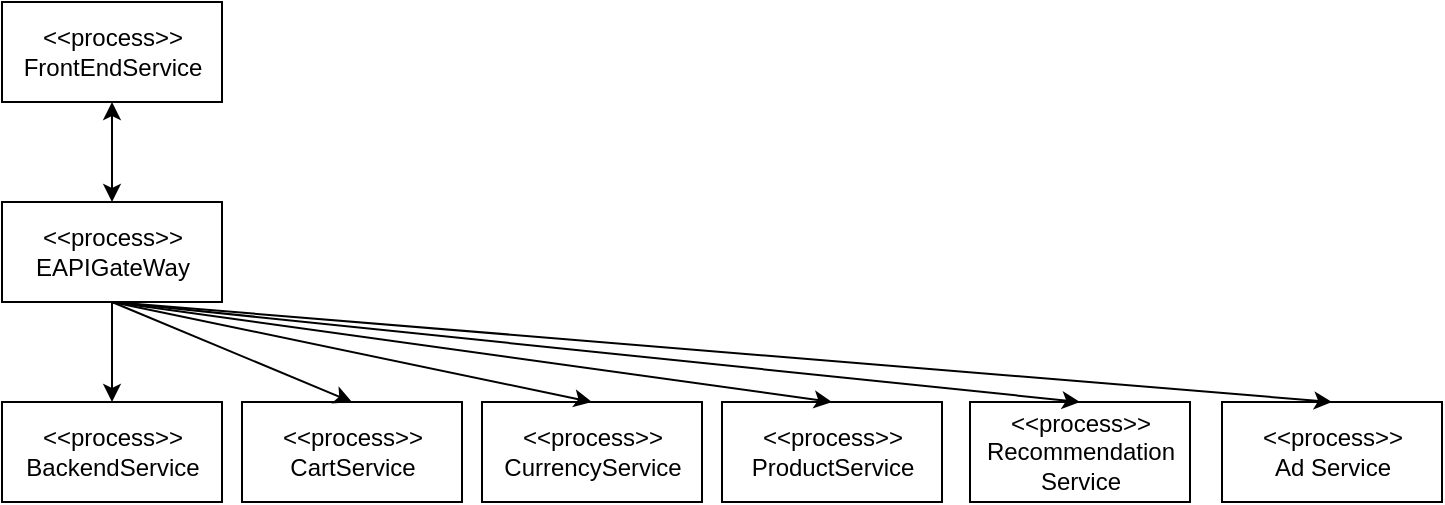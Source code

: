 <mxfile version="14.4.8" type="github" pages="3">
  <diagram id="VvSvAjnXlckOY-ctjWA4" name="실행뷰">
    <mxGraphModel dx="2075" dy="625" grid="1" gridSize="10" guides="1" tooltips="1" connect="1" arrows="1" fold="1" page="1" pageScale="1" pageWidth="827" pageHeight="1169" math="0" shadow="0">
      <root>
        <mxCell id="lPWSdjgSuwFjn5T95psJ-0" />
        <mxCell id="lPWSdjgSuwFjn5T95psJ-1" parent="lPWSdjgSuwFjn5T95psJ-0" />
        <mxCell id="GDbrLNOWGSUSitr2cRwF-12" value="&amp;lt;&amp;lt;process&amp;gt;&amp;gt;&lt;br&gt;EAPIGateWay" style="html=1;" parent="lPWSdjgSuwFjn5T95psJ-1" vertex="1">
          <mxGeometry x="-180" y="270" width="110" height="50" as="geometry" />
        </mxCell>
        <mxCell id="GDbrLNOWGSUSitr2cRwF-13" value="&amp;lt;&amp;lt;process&amp;gt;&amp;gt;&lt;br&gt;FrontEndService" style="html=1;" parent="lPWSdjgSuwFjn5T95psJ-1" vertex="1">
          <mxGeometry x="-180" y="170" width="110" height="50" as="geometry" />
        </mxCell>
        <mxCell id="GDbrLNOWGSUSitr2cRwF-14" value="&amp;lt;&amp;lt;process&amp;gt;&amp;gt;&lt;br&gt;BackendService" style="html=1;" parent="lPWSdjgSuwFjn5T95psJ-1" vertex="1">
          <mxGeometry x="-180" y="370" width="110" height="50" as="geometry" />
        </mxCell>
        <mxCell id="mXYktUzCtoQqXcM6lOvK-0" value="&amp;lt;&amp;lt;process&amp;gt;&amp;gt;&lt;br&gt;CartService" style="html=1;" parent="lPWSdjgSuwFjn5T95psJ-1" vertex="1">
          <mxGeometry x="-60" y="370" width="110" height="50" as="geometry" />
        </mxCell>
        <mxCell id="qQGHPJ8hG8ZfYHesalWT-0" value="&amp;lt;&amp;lt;process&amp;gt;&amp;gt;&lt;br&gt;CurrencyService" style="html=1;" parent="lPWSdjgSuwFjn5T95psJ-1" vertex="1">
          <mxGeometry x="60" y="370" width="110" height="50" as="geometry" />
        </mxCell>
        <mxCell id="_p3ccX0VRIC6aV54z5do-0" value="&amp;lt;&amp;lt;process&amp;gt;&amp;gt;&lt;br&gt;ProductService" style="html=1;" parent="lPWSdjgSuwFjn5T95psJ-1" vertex="1">
          <mxGeometry x="180" y="370" width="110" height="50" as="geometry" />
        </mxCell>
        <mxCell id="ZaWwo0W4OglyTo-vYgat-0" value="&amp;lt;&amp;lt;process&amp;gt;&amp;gt;&lt;br&gt;Recommendation&lt;br&gt;Service" style="html=1;" parent="lPWSdjgSuwFjn5T95psJ-1" vertex="1">
          <mxGeometry x="304" y="370" width="110" height="50" as="geometry" />
        </mxCell>
        <mxCell id="Asq0T9-XwnLcTo39RDuq-0" value="&amp;lt;&amp;lt;process&amp;gt;&amp;gt;&lt;br&gt;Ad Service" style="html=1;" parent="lPWSdjgSuwFjn5T95psJ-1" vertex="1">
          <mxGeometry x="430" y="370" width="110" height="50" as="geometry" />
        </mxCell>
        <mxCell id="Asq0T9-XwnLcTo39RDuq-16" value="" style="endArrow=classic;startArrow=classic;html=1;entryX=0.5;entryY=1;entryDx=0;entryDy=0;exitX=0.5;exitY=0;exitDx=0;exitDy=0;" parent="lPWSdjgSuwFjn5T95psJ-1" source="GDbrLNOWGSUSitr2cRwF-12" target="GDbrLNOWGSUSitr2cRwF-13" edge="1">
          <mxGeometry width="50" height="50" relative="1" as="geometry">
            <mxPoint x="300" y="450" as="sourcePoint" />
            <mxPoint x="350" y="400" as="targetPoint" />
          </mxGeometry>
        </mxCell>
        <mxCell id="Asq0T9-XwnLcTo39RDuq-18" value="" style="endArrow=classic;html=1;exitX=0.5;exitY=1;exitDx=0;exitDy=0;entryX=0.5;entryY=0;entryDx=0;entryDy=0;" parent="lPWSdjgSuwFjn5T95psJ-1" source="GDbrLNOWGSUSitr2cRwF-12" target="GDbrLNOWGSUSitr2cRwF-14" edge="1">
          <mxGeometry width="50" height="50" relative="1" as="geometry">
            <mxPoint x="300" y="360" as="sourcePoint" />
            <mxPoint x="350" y="310" as="targetPoint" />
          </mxGeometry>
        </mxCell>
        <mxCell id="Asq0T9-XwnLcTo39RDuq-19" value="" style="endArrow=classic;html=1;exitX=0.5;exitY=1;exitDx=0;exitDy=0;entryX=0.5;entryY=0;entryDx=0;entryDy=0;" parent="lPWSdjgSuwFjn5T95psJ-1" source="GDbrLNOWGSUSitr2cRwF-12" target="mXYktUzCtoQqXcM6lOvK-0" edge="1">
          <mxGeometry width="50" height="50" relative="1" as="geometry">
            <mxPoint x="-115" y="330" as="sourcePoint" />
            <mxPoint x="-115" y="380" as="targetPoint" />
          </mxGeometry>
        </mxCell>
        <mxCell id="Asq0T9-XwnLcTo39RDuq-20" value="" style="endArrow=classic;html=1;exitX=0.5;exitY=1;exitDx=0;exitDy=0;entryX=0.5;entryY=0;entryDx=0;entryDy=0;" parent="lPWSdjgSuwFjn5T95psJ-1" source="GDbrLNOWGSUSitr2cRwF-12" target="qQGHPJ8hG8ZfYHesalWT-0" edge="1">
          <mxGeometry width="50" height="50" relative="1" as="geometry">
            <mxPoint x="-115" y="330" as="sourcePoint" />
            <mxPoint x="45" y="380" as="targetPoint" />
          </mxGeometry>
        </mxCell>
        <mxCell id="Asq0T9-XwnLcTo39RDuq-21" value="" style="endArrow=classic;html=1;exitX=0.5;exitY=1;exitDx=0;exitDy=0;entryX=0.5;entryY=0;entryDx=0;entryDy=0;" parent="lPWSdjgSuwFjn5T95psJ-1" source="GDbrLNOWGSUSitr2cRwF-12" target="_p3ccX0VRIC6aV54z5do-0" edge="1">
          <mxGeometry width="50" height="50" relative="1" as="geometry">
            <mxPoint x="-115" y="330" as="sourcePoint" />
            <mxPoint x="205" y="380" as="targetPoint" />
          </mxGeometry>
        </mxCell>
        <mxCell id="Asq0T9-XwnLcTo39RDuq-22" value="" style="endArrow=classic;html=1;exitX=0.5;exitY=1;exitDx=0;exitDy=0;entryX=0.5;entryY=0;entryDx=0;entryDy=0;" parent="lPWSdjgSuwFjn5T95psJ-1" source="GDbrLNOWGSUSitr2cRwF-12" target="ZaWwo0W4OglyTo-vYgat-0" edge="1">
          <mxGeometry width="50" height="50" relative="1" as="geometry">
            <mxPoint x="-115" y="330" as="sourcePoint" />
            <mxPoint x="375" y="380" as="targetPoint" />
          </mxGeometry>
        </mxCell>
        <mxCell id="Asq0T9-XwnLcTo39RDuq-23" value="" style="endArrow=classic;html=1;exitX=0.5;exitY=1;exitDx=0;exitDy=0;entryX=0.5;entryY=0;entryDx=0;entryDy=0;" parent="lPWSdjgSuwFjn5T95psJ-1" source="GDbrLNOWGSUSitr2cRwF-12" target="Asq0T9-XwnLcTo39RDuq-0" edge="1">
          <mxGeometry width="50" height="50" relative="1" as="geometry">
            <mxPoint x="-115" y="330" as="sourcePoint" />
            <mxPoint x="515" y="380" as="targetPoint" />
          </mxGeometry>
        </mxCell>
      </root>
    </mxGraphModel>
  </diagram>
  <diagram id="TLjivy0L8eHgeSfbeFxp" name="Deployment">
    <mxGraphModel dx="2075" dy="625" grid="1" gridSize="10" guides="1" tooltips="1" connect="1" arrows="1" fold="1" page="1" pageScale="1" pageWidth="827" pageHeight="1169" math="0" shadow="0">
      <root>
        <mxCell id="0" />
        <mxCell id="1" parent="0" />
        <mxCell id="qpYdVG-Uh_UyKHaodbcv-100" value="Google Cloud Platform (GKE)" style="shape=cube;whiteSpace=wrap;html=1;boundedLbl=1;backgroundOutline=1;darkOpacity=0.05;darkOpacity2=0.1;shadow=0;align=left;horizontal=1;verticalAlign=top;size=10;" parent="1" vertex="1">
          <mxGeometry x="-80" y="130" width="1210" height="580" as="geometry" />
        </mxCell>
        <mxCell id="qpYdVG-Uh_UyKHaodbcv-96" value="Node - 2" style="shape=cube;whiteSpace=wrap;html=1;boundedLbl=1;backgroundOutline=1;darkOpacity=0.05;darkOpacity2=0.1;shadow=0;align=left;horizontal=1;verticalAlign=top;size=10;" parent="1" vertex="1">
          <mxGeometry y="185" width="1040" height="460" as="geometry" />
        </mxCell>
        <mxCell id="qpYdVG-Uh_UyKHaodbcv-2" value="Node - 1" style="shape=cube;whiteSpace=wrap;html=1;boundedLbl=1;backgroundOutline=1;darkOpacity=0.05;darkOpacity2=0.1;shadow=0;align=left;horizontal=1;verticalAlign=top;size=10;" parent="1" vertex="1">
          <mxGeometry x="30" y="220" width="1040" height="460" as="geometry" />
        </mxCell>
        <mxCell id="qpYdVG-Uh_UyKHaodbcv-7" value="" style="group;verticalAlign=middle;" parent="1" vertex="1" connectable="0">
          <mxGeometry x="60" y="460" width="130" height="90" as="geometry" />
        </mxCell>
        <mxCell id="qpYdVG-Uh_UyKHaodbcv-3" value="" style="shape=cube;whiteSpace=wrap;html=1;boundedLbl=1;backgroundOutline=1;darkOpacity=0.05;darkOpacity2=0.1;shadow=0;gradientColor=none;size=10;" parent="qpYdVG-Uh_UyKHaodbcv-7" vertex="1">
          <mxGeometry width="120" height="80" as="geometry" />
        </mxCell>
        <mxCell id="qpYdVG-Uh_UyKHaodbcv-6" value="frontend&lt;br&gt;service" style="shape=cube;whiteSpace=wrap;html=1;boundedLbl=1;backgroundOutline=1;darkOpacity=0.05;darkOpacity2=0.1;shadow=0;gradientColor=none;size=10;" parent="qpYdVG-Uh_UyKHaodbcv-7" vertex="1">
          <mxGeometry x="10" y="10" width="120" height="80" as="geometry" />
        </mxCell>
        <mxCell id="qpYdVG-Uh_UyKHaodbcv-12" value="Load Balancer" style="shape=cube;whiteSpace=wrap;html=1;boundedLbl=1;backgroundOutline=1;darkOpacity=0.05;darkOpacity2=0.1;shadow=0;size=10;" parent="1" vertex="1">
          <mxGeometry x="60" y="400" width="120" height="50" as="geometry" />
        </mxCell>
        <mxCell id="qpYdVG-Uh_UyKHaodbcv-16" value="API Gateway" style="shape=cube;whiteSpace=wrap;html=1;boundedLbl=1;backgroundOutline=1;darkOpacity=0.05;darkOpacity2=0.1;shadow=0;size=10;" parent="1" vertex="1">
          <mxGeometry x="60" y="300" width="975" height="50" as="geometry" />
        </mxCell>
        <mxCell id="qpYdVG-Uh_UyKHaodbcv-18" value="Load Balancer" style="shape=cube;whiteSpace=wrap;html=1;boundedLbl=1;backgroundOutline=1;darkOpacity=0.05;darkOpacity2=0.1;shadow=0;size=10;" parent="1" vertex="1">
          <mxGeometry x="190" y="400" width="120" height="50" as="geometry" />
        </mxCell>
        <mxCell id="qpYdVG-Uh_UyKHaodbcv-19" value="baclemd" style="group;verticalAlign=middle;" parent="1" vertex="1" connectable="0">
          <mxGeometry x="190" y="460" width="130" height="90" as="geometry" />
        </mxCell>
        <mxCell id="qpYdVG-Uh_UyKHaodbcv-20" value="" style="shape=cube;whiteSpace=wrap;html=1;boundedLbl=1;backgroundOutline=1;darkOpacity=0.05;darkOpacity2=0.1;shadow=0;gradientColor=none;size=10;" parent="qpYdVG-Uh_UyKHaodbcv-19" vertex="1">
          <mxGeometry width="120" height="80" as="geometry" />
        </mxCell>
        <mxCell id="qpYdVG-Uh_UyKHaodbcv-21" value="backend&lt;br&gt;service" style="shape=cube;whiteSpace=wrap;html=1;boundedLbl=1;backgroundOutline=1;darkOpacity=0.05;darkOpacity2=0.1;shadow=0;gradientColor=none;size=10;" parent="qpYdVG-Uh_UyKHaodbcv-19" vertex="1">
          <mxGeometry x="10" y="10" width="120" height="80" as="geometry" />
        </mxCell>
        <mxCell id="qpYdVG-Uh_UyKHaodbcv-22" value="cart&#xa;service" style="group;verticalAlign=middle;" parent="1" vertex="1" connectable="0">
          <mxGeometry x="330" y="460" width="130" height="90" as="geometry" />
        </mxCell>
        <mxCell id="qpYdVG-Uh_UyKHaodbcv-23" value="" style="shape=cube;whiteSpace=wrap;html=1;boundedLbl=1;backgroundOutline=1;darkOpacity=0.05;darkOpacity2=0.1;shadow=0;gradientColor=none;size=10;" parent="qpYdVG-Uh_UyKHaodbcv-22" vertex="1">
          <mxGeometry width="120" height="80" as="geometry" />
        </mxCell>
        <mxCell id="qpYdVG-Uh_UyKHaodbcv-24" value="cart&lt;br&gt;service" style="shape=cube;whiteSpace=wrap;html=1;boundedLbl=1;backgroundOutline=1;darkOpacity=0.05;darkOpacity2=0.1;shadow=0;gradientColor=none;size=10;" parent="qpYdVG-Uh_UyKHaodbcv-22" vertex="1">
          <mxGeometry x="10" y="10" width="120" height="80" as="geometry" />
        </mxCell>
        <mxCell id="qpYdVG-Uh_UyKHaodbcv-25" value="" style="group;verticalAlign=middle;" parent="1" vertex="1" connectable="0">
          <mxGeometry x="470" y="460" width="130" height="90" as="geometry" />
        </mxCell>
        <mxCell id="qpYdVG-Uh_UyKHaodbcv-26" value="" style="shape=cube;whiteSpace=wrap;html=1;boundedLbl=1;backgroundOutline=1;darkOpacity=0.05;darkOpacity2=0.1;shadow=0;gradientColor=none;size=10;" parent="qpYdVG-Uh_UyKHaodbcv-25" vertex="1">
          <mxGeometry width="120" height="80" as="geometry" />
        </mxCell>
        <mxCell id="qpYdVG-Uh_UyKHaodbcv-27" value="currency&lt;br&gt;service" style="shape=cube;whiteSpace=wrap;html=1;boundedLbl=1;backgroundOutline=1;darkOpacity=0.05;darkOpacity2=0.1;shadow=0;gradientColor=none;size=10;" parent="qpYdVG-Uh_UyKHaodbcv-25" vertex="1">
          <mxGeometry x="10" y="10" width="120" height="80" as="geometry" />
        </mxCell>
        <mxCell id="qpYdVG-Uh_UyKHaodbcv-28" value="" style="group;verticalAlign=middle;" parent="1" vertex="1" connectable="0">
          <mxGeometry x="610" y="460" width="130" height="90" as="geometry" />
        </mxCell>
        <mxCell id="qpYdVG-Uh_UyKHaodbcv-29" value="" style="shape=cube;whiteSpace=wrap;html=1;boundedLbl=1;backgroundOutline=1;darkOpacity=0.05;darkOpacity2=0.1;shadow=0;gradientColor=none;size=10;" parent="qpYdVG-Uh_UyKHaodbcv-28" vertex="1">
          <mxGeometry width="120" height="80" as="geometry" />
        </mxCell>
        <mxCell id="qpYdVG-Uh_UyKHaodbcv-30" value="product&lt;br&gt;service" style="shape=cube;whiteSpace=wrap;html=1;boundedLbl=1;backgroundOutline=1;darkOpacity=0.05;darkOpacity2=0.1;shadow=0;gradientColor=none;size=10;" parent="qpYdVG-Uh_UyKHaodbcv-28" vertex="1">
          <mxGeometry x="10" y="10" width="120" height="80" as="geometry" />
        </mxCell>
        <mxCell id="qpYdVG-Uh_UyKHaodbcv-31" value="" style="group;verticalAlign=middle;" parent="1" vertex="1" connectable="0">
          <mxGeometry x="750" y="460" width="130" height="90" as="geometry" />
        </mxCell>
        <mxCell id="qpYdVG-Uh_UyKHaodbcv-32" value="" style="shape=cube;whiteSpace=wrap;html=1;boundedLbl=1;backgroundOutline=1;darkOpacity=0.05;darkOpacity2=0.1;shadow=0;gradientColor=none;size=10;" parent="qpYdVG-Uh_UyKHaodbcv-31" vertex="1">
          <mxGeometry width="120" height="80" as="geometry" />
        </mxCell>
        <mxCell id="qpYdVG-Uh_UyKHaodbcv-33" value="recommendation&lt;br&gt;service" style="shape=cube;whiteSpace=wrap;html=1;boundedLbl=1;backgroundOutline=1;darkOpacity=0.05;darkOpacity2=0.1;shadow=0;gradientColor=none;size=10;" parent="qpYdVG-Uh_UyKHaodbcv-31" vertex="1">
          <mxGeometry x="10" y="10" width="120" height="80" as="geometry" />
        </mxCell>
        <mxCell id="qpYdVG-Uh_UyKHaodbcv-34" value="" style="group;verticalAlign=middle;" parent="1" vertex="1" connectable="0">
          <mxGeometry x="900" y="460" width="130" height="90" as="geometry" />
        </mxCell>
        <mxCell id="qpYdVG-Uh_UyKHaodbcv-35" value="" style="shape=cube;whiteSpace=wrap;html=1;boundedLbl=1;backgroundOutline=1;darkOpacity=0.05;darkOpacity2=0.1;shadow=0;gradientColor=none;size=10;" parent="qpYdVG-Uh_UyKHaodbcv-34" vertex="1">
          <mxGeometry width="120" height="80" as="geometry" />
        </mxCell>
        <mxCell id="qpYdVG-Uh_UyKHaodbcv-36" value="ad&lt;br&gt;service" style="shape=cube;whiteSpace=wrap;html=1;boundedLbl=1;backgroundOutline=1;darkOpacity=0.05;darkOpacity2=0.1;shadow=0;gradientColor=none;size=10;" parent="qpYdVG-Uh_UyKHaodbcv-34" vertex="1">
          <mxGeometry x="10" y="10" width="120" height="80" as="geometry" />
        </mxCell>
        <mxCell id="qpYdVG-Uh_UyKHaodbcv-46" value="" style="shape=cylinder3;whiteSpace=wrap;html=1;boundedLbl=1;backgroundOutline=1;size=15;shadow=0;" parent="1" vertex="1">
          <mxGeometry x="377.5" y="565" width="60" height="70" as="geometry" />
        </mxCell>
        <mxCell id="qpYdVG-Uh_UyKHaodbcv-47" value="Redis" style="shape=cylinder3;whiteSpace=wrap;html=1;boundedLbl=1;backgroundOutline=1;size=15;shadow=0;" parent="1" vertex="1">
          <mxGeometry x="370" y="575" width="60" height="70" as="geometry" />
        </mxCell>
        <mxCell id="qpYdVG-Uh_UyKHaodbcv-48" value="" style="shape=cylinder3;whiteSpace=wrap;html=1;boundedLbl=1;backgroundOutline=1;size=15;shadow=0;" parent="1" vertex="1">
          <mxGeometry x="237.5" y="565" width="60" height="70" as="geometry" />
        </mxCell>
        <mxCell id="qpYdVG-Uh_UyKHaodbcv-49" value="postgre&lt;br&gt;DB" style="shape=cylinder3;whiteSpace=wrap;html=1;boundedLbl=1;backgroundOutline=1;size=15;shadow=0;" parent="1" vertex="1">
          <mxGeometry x="230" y="575" width="60" height="70" as="geometry" />
        </mxCell>
        <mxCell id="qpYdVG-Uh_UyKHaodbcv-50" value="" style="shape=cylinder3;whiteSpace=wrap;html=1;boundedLbl=1;backgroundOutline=1;size=15;shadow=0;" parent="1" vertex="1">
          <mxGeometry x="947.5" y="560" width="60" height="70" as="geometry" />
        </mxCell>
        <mxCell id="qpYdVG-Uh_UyKHaodbcv-51" value="postgre&lt;br&gt;DB" style="shape=cylinder3;whiteSpace=wrap;html=1;boundedLbl=1;backgroundOutline=1;size=15;shadow=0;" parent="1" vertex="1">
          <mxGeometry x="940" y="570" width="60" height="70" as="geometry" />
        </mxCell>
        <mxCell id="qpYdVG-Uh_UyKHaodbcv-53" value="" style="group" parent="1" vertex="1" connectable="0">
          <mxGeometry x="510" y="560" width="67.5" height="80" as="geometry" />
        </mxCell>
        <mxCell id="qpYdVG-Uh_UyKHaodbcv-45" value="" style="shape=cylinder3;whiteSpace=wrap;html=1;boundedLbl=1;backgroundOutline=1;size=15;shadow=0;" parent="qpYdVG-Uh_UyKHaodbcv-53" vertex="1">
          <mxGeometry x="7.5" width="60" height="70" as="geometry" />
        </mxCell>
        <mxCell id="qpYdVG-Uh_UyKHaodbcv-44" value="Cache DB" style="shape=cylinder3;whiteSpace=wrap;html=1;boundedLbl=1;backgroundOutline=1;size=15;shadow=0;" parent="qpYdVG-Uh_UyKHaodbcv-53" vertex="1">
          <mxGeometry y="10" width="60" height="70" as="geometry" />
        </mxCell>
        <mxCell id="qpYdVG-Uh_UyKHaodbcv-54" value="" style="group" parent="1" vertex="1" connectable="0">
          <mxGeometry x="650" y="565" width="67.5" height="80" as="geometry" />
        </mxCell>
        <mxCell id="qpYdVG-Uh_UyKHaodbcv-55" value="" style="shape=cylinder3;whiteSpace=wrap;html=1;boundedLbl=1;backgroundOutline=1;size=15;shadow=0;" parent="qpYdVG-Uh_UyKHaodbcv-54" vertex="1">
          <mxGeometry x="7.5" width="60" height="70" as="geometry" />
        </mxCell>
        <mxCell id="qpYdVG-Uh_UyKHaodbcv-56" value="Mongo DB" style="shape=cylinder3;whiteSpace=wrap;html=1;boundedLbl=1;backgroundOutline=1;size=15;shadow=0;" parent="qpYdVG-Uh_UyKHaodbcv-54" vertex="1">
          <mxGeometry y="10" width="60" height="70" as="geometry" />
        </mxCell>
        <mxCell id="qpYdVG-Uh_UyKHaodbcv-58" value="Load Balancer" style="shape=cube;whiteSpace=wrap;html=1;boundedLbl=1;backgroundOutline=1;darkOpacity=0.05;darkOpacity2=0.1;shadow=0;size=10;" parent="1" vertex="1">
          <mxGeometry x="330" y="400" width="120" height="50" as="geometry" />
        </mxCell>
        <mxCell id="qpYdVG-Uh_UyKHaodbcv-59" value="Load Balancer" style="shape=cube;whiteSpace=wrap;html=1;boundedLbl=1;backgroundOutline=1;darkOpacity=0.05;darkOpacity2=0.1;shadow=0;size=10;" parent="1" vertex="1">
          <mxGeometry x="470" y="400" width="120" height="50" as="geometry" />
        </mxCell>
        <mxCell id="qpYdVG-Uh_UyKHaodbcv-60" value="Load Balancer" style="shape=cube;whiteSpace=wrap;html=1;boundedLbl=1;backgroundOutline=1;darkOpacity=0.05;darkOpacity2=0.1;shadow=0;size=10;" parent="1" vertex="1">
          <mxGeometry x="610" y="400" width="120" height="50" as="geometry" />
        </mxCell>
        <mxCell id="qpYdVG-Uh_UyKHaodbcv-61" value="Load Balancer" style="shape=cube;whiteSpace=wrap;html=1;boundedLbl=1;backgroundOutline=1;darkOpacity=0.05;darkOpacity2=0.1;shadow=0;size=10;" parent="1" vertex="1">
          <mxGeometry x="750" y="400" width="120" height="50" as="geometry" />
        </mxCell>
        <mxCell id="qpYdVG-Uh_UyKHaodbcv-62" value="Load Balancer" style="shape=cube;whiteSpace=wrap;html=1;boundedLbl=1;backgroundOutline=1;darkOpacity=0.05;darkOpacity2=0.1;shadow=0;size=10;" parent="1" vertex="1">
          <mxGeometry x="900" y="400" width="120" height="50" as="geometry" />
        </mxCell>
        <mxCell id="qpYdVG-Uh_UyKHaodbcv-63" value="" style="endArrow=none;html=1;exitX=0;exitY=0;exitDx=55;exitDy=0;exitPerimeter=0;" parent="1" source="qpYdVG-Uh_UyKHaodbcv-12" edge="1">
          <mxGeometry width="50" height="50" relative="1" as="geometry">
            <mxPoint x="540" y="410" as="sourcePoint" />
            <mxPoint x="115" y="350" as="targetPoint" />
          </mxGeometry>
        </mxCell>
        <mxCell id="qpYdVG-Uh_UyKHaodbcv-68" value="" style="endArrow=none;html=1;entryX=0;entryY=0;entryDx=65;entryDy=50;entryPerimeter=0;" parent="1" source="qpYdVG-Uh_UyKHaodbcv-6" target="qpYdVG-Uh_UyKHaodbcv-12" edge="1">
          <mxGeometry width="50" height="50" relative="1" as="geometry">
            <mxPoint x="150" y="420" as="sourcePoint" />
            <mxPoint x="150" y="370" as="targetPoint" />
          </mxGeometry>
        </mxCell>
        <mxCell id="qpYdVG-Uh_UyKHaodbcv-76" value="" style="endArrow=none;html=1;exitX=0;exitY=0;exitDx=55;exitDy=0;exitPerimeter=0;" parent="1" edge="1">
          <mxGeometry width="50" height="50" relative="1" as="geometry">
            <mxPoint x="249.41" y="400" as="sourcePoint" />
            <mxPoint x="249.41" y="350" as="targetPoint" />
          </mxGeometry>
        </mxCell>
        <mxCell id="qpYdVG-Uh_UyKHaodbcv-77" value="" style="endArrow=none;html=1;exitX=0;exitY=0;exitDx=55;exitDy=0;exitPerimeter=0;" parent="1" edge="1">
          <mxGeometry width="50" height="50" relative="1" as="geometry">
            <mxPoint x="389.41" y="400" as="sourcePoint" />
            <mxPoint x="389.41" y="350" as="targetPoint" />
          </mxGeometry>
        </mxCell>
        <mxCell id="qpYdVG-Uh_UyKHaodbcv-78" value="" style="endArrow=none;html=1;exitX=0;exitY=0;exitDx=55;exitDy=0;exitPerimeter=0;" parent="1" edge="1">
          <mxGeometry width="50" height="50" relative="1" as="geometry">
            <mxPoint x="534.41" y="400" as="sourcePoint" />
            <mxPoint x="534.41" y="350" as="targetPoint" />
          </mxGeometry>
        </mxCell>
        <mxCell id="qpYdVG-Uh_UyKHaodbcv-79" value="" style="endArrow=none;html=1;exitX=0;exitY=0;exitDx=55;exitDy=0;exitPerimeter=0;" parent="1" edge="1">
          <mxGeometry width="50" height="50" relative="1" as="geometry">
            <mxPoint x="669.41" y="400" as="sourcePoint" />
            <mxPoint x="669.41" y="350" as="targetPoint" />
          </mxGeometry>
        </mxCell>
        <mxCell id="qpYdVG-Uh_UyKHaodbcv-80" value="" style="endArrow=none;html=1;exitX=0;exitY=0;exitDx=55;exitDy=0;exitPerimeter=0;" parent="1" edge="1">
          <mxGeometry width="50" height="50" relative="1" as="geometry">
            <mxPoint x="809.41" y="400" as="sourcePoint" />
            <mxPoint x="809.41" y="350" as="targetPoint" />
          </mxGeometry>
        </mxCell>
        <mxCell id="qpYdVG-Uh_UyKHaodbcv-81" value="" style="endArrow=none;html=1;exitX=0;exitY=0;exitDx=55;exitDy=0;exitPerimeter=0;" parent="1" edge="1">
          <mxGeometry width="50" height="50" relative="1" as="geometry">
            <mxPoint x="969.41" y="400" as="sourcePoint" />
            <mxPoint x="969.41" y="350" as="targetPoint" />
          </mxGeometry>
        </mxCell>
        <mxCell id="qpYdVG-Uh_UyKHaodbcv-82" value="" style="endArrow=none;html=1;exitX=0;exitY=0;exitDx=55;exitDy=0;exitPerimeter=0;entryX=0;entryY=0;entryDx=65;entryDy=50;entryPerimeter=0;" parent="1" source="qpYdVG-Uh_UyKHaodbcv-21" target="qpYdVG-Uh_UyKHaodbcv-18" edge="1">
          <mxGeometry width="50" height="50" relative="1" as="geometry">
            <mxPoint x="259.41" y="410" as="sourcePoint" />
            <mxPoint x="259.41" y="360" as="targetPoint" />
          </mxGeometry>
        </mxCell>
        <mxCell id="qpYdVG-Uh_UyKHaodbcv-83" value="" style="endArrow=none;html=1;entryX=0;entryY=0;entryDx=65;entryDy=50;entryPerimeter=0;" parent="1" source="qpYdVG-Uh_UyKHaodbcv-24" target="qpYdVG-Uh_UyKHaodbcv-58" edge="1">
          <mxGeometry width="50" height="50" relative="1" as="geometry">
            <mxPoint x="269.41" y="420" as="sourcePoint" />
            <mxPoint x="269.41" y="370" as="targetPoint" />
          </mxGeometry>
        </mxCell>
        <mxCell id="qpYdVG-Uh_UyKHaodbcv-84" value="" style="endArrow=none;html=1;entryX=0;entryY=0;entryDx=65;entryDy=50;entryPerimeter=0;" parent="1" source="qpYdVG-Uh_UyKHaodbcv-27" target="qpYdVG-Uh_UyKHaodbcv-59" edge="1">
          <mxGeometry width="50" height="50" relative="1" as="geometry">
            <mxPoint x="279.41" y="430" as="sourcePoint" />
            <mxPoint x="279.41" y="380" as="targetPoint" />
          </mxGeometry>
        </mxCell>
        <mxCell id="qpYdVG-Uh_UyKHaodbcv-85" value="" style="endArrow=none;html=1;entryX=0;entryY=0;entryDx=65;entryDy=50;entryPerimeter=0;exitX=0;exitY=0;exitDx=55;exitDy=0;exitPerimeter=0;" parent="1" source="qpYdVG-Uh_UyKHaodbcv-30" target="qpYdVG-Uh_UyKHaodbcv-60" edge="1">
          <mxGeometry width="50" height="50" relative="1" as="geometry">
            <mxPoint x="289.41" y="440" as="sourcePoint" />
            <mxPoint x="289.41" y="390" as="targetPoint" />
          </mxGeometry>
        </mxCell>
        <mxCell id="qpYdVG-Uh_UyKHaodbcv-86" value="" style="endArrow=none;html=1;entryX=0;entryY=0;entryDx=65;entryDy=50;entryPerimeter=0;" parent="1" source="qpYdVG-Uh_UyKHaodbcv-33" target="qpYdVG-Uh_UyKHaodbcv-61" edge="1">
          <mxGeometry width="50" height="50" relative="1" as="geometry">
            <mxPoint x="299.41" y="450" as="sourcePoint" />
            <mxPoint x="299.41" y="400" as="targetPoint" />
          </mxGeometry>
        </mxCell>
        <mxCell id="qpYdVG-Uh_UyKHaodbcv-87" value="" style="endArrow=none;html=1;exitX=0;exitY=0;exitDx=55;exitDy=0;exitPerimeter=0;entryX=0;entryY=0;entryDx=65;entryDy=50;entryPerimeter=0;" parent="1" source="qpYdVG-Uh_UyKHaodbcv-36" target="qpYdVG-Uh_UyKHaodbcv-62" edge="1">
          <mxGeometry width="50" height="50" relative="1" as="geometry">
            <mxPoint x="309.41" y="460" as="sourcePoint" />
            <mxPoint x="309.41" y="410" as="targetPoint" />
          </mxGeometry>
        </mxCell>
        <mxCell id="qpYdVG-Uh_UyKHaodbcv-89" value="" style="endArrow=none;html=1;entryX=0;entryY=0;entryDx=65;entryDy=80;entryPerimeter=0;" parent="1" source="qpYdVG-Uh_UyKHaodbcv-49" target="qpYdVG-Uh_UyKHaodbcv-21" edge="1">
          <mxGeometry width="50" height="50" relative="1" as="geometry">
            <mxPoint x="259.41" y="410" as="sourcePoint" />
            <mxPoint x="259.41" y="360" as="targetPoint" />
          </mxGeometry>
        </mxCell>
        <mxCell id="qpYdVG-Uh_UyKHaodbcv-90" value="" style="endArrow=none;html=1;exitX=0.5;exitY=0;exitDx=0;exitDy=0;exitPerimeter=0;entryX=0;entryY=0;entryDx=65;entryDy=80;entryPerimeter=0;" parent="1" source="qpYdVG-Uh_UyKHaodbcv-47" target="qpYdVG-Uh_UyKHaodbcv-24" edge="1">
          <mxGeometry width="50" height="50" relative="1" as="geometry">
            <mxPoint x="259.41" y="410" as="sourcePoint" />
            <mxPoint x="259.41" y="360" as="targetPoint" />
          </mxGeometry>
        </mxCell>
        <mxCell id="qpYdVG-Uh_UyKHaodbcv-91" value="" style="endArrow=none;html=1;entryX=0;entryY=0;entryDx=65;entryDy=80;entryPerimeter=0;" parent="1" source="qpYdVG-Uh_UyKHaodbcv-44" target="qpYdVG-Uh_UyKHaodbcv-27" edge="1">
          <mxGeometry width="50" height="50" relative="1" as="geometry">
            <mxPoint x="269.41" y="420" as="sourcePoint" />
            <mxPoint x="269.41" y="370" as="targetPoint" />
          </mxGeometry>
        </mxCell>
        <mxCell id="qpYdVG-Uh_UyKHaodbcv-92" value="" style="endArrow=none;html=1;entryX=0;entryY=0;entryDx=65;entryDy=80;entryPerimeter=0;" parent="1" source="qpYdVG-Uh_UyKHaodbcv-56" target="qpYdVG-Uh_UyKHaodbcv-30" edge="1">
          <mxGeometry width="50" height="50" relative="1" as="geometry">
            <mxPoint x="279.41" y="430" as="sourcePoint" />
            <mxPoint x="279.41" y="380" as="targetPoint" />
          </mxGeometry>
        </mxCell>
        <mxCell id="qpYdVG-Uh_UyKHaodbcv-93" value="" style="endArrow=none;html=1;entryX=0;entryY=0;entryDx=65;entryDy=80;entryPerimeter=0;" parent="1" source="qpYdVG-Uh_UyKHaodbcv-51" target="qpYdVG-Uh_UyKHaodbcv-36" edge="1">
          <mxGeometry width="50" height="50" relative="1" as="geometry">
            <mxPoint x="289.41" y="440" as="sourcePoint" />
            <mxPoint x="289.41" y="390" as="targetPoint" />
          </mxGeometry>
        </mxCell>
      </root>
    </mxGraphModel>
  </diagram>
  <diagram id="0RboDPYM1rwG7u84CJ39" name="M4-Deployment">
    <mxGraphModel dx="2295" dy="735" grid="1" gridSize="10" guides="1" tooltips="1" connect="1" arrows="1" fold="1" page="1" pageScale="1" pageWidth="827" pageHeight="1169" math="0" shadow="0">
      <root>
        <mxCell id="Pf3UTbEj2pQNvaeOW73--0" />
        <mxCell id="Pf3UTbEj2pQNvaeOW73--1" parent="Pf3UTbEj2pQNvaeOW73--0" />
        <mxCell id="brBrjiB1-AeFw_QQMUli-0" value="Google Cloud Platform (GKE)" style="shape=cube;whiteSpace=wrap;html=1;boundedLbl=1;backgroundOutline=1;darkOpacity=0.05;darkOpacity2=0.1;shadow=0;align=left;horizontal=1;verticalAlign=top;size=10;" vertex="1" parent="Pf3UTbEj2pQNvaeOW73--1">
          <mxGeometry x="-70" y="40" width="1030" height="570" as="geometry" />
        </mxCell>
        <mxCell id="brBrjiB1-AeFw_QQMUli-1" value="Host (VM)" style="shape=cube;whiteSpace=wrap;html=1;boundedLbl=1;backgroundOutline=1;darkOpacity=0.05;darkOpacity2=0.1;shadow=0;align=left;horizontal=1;verticalAlign=top;size=10;" vertex="1" parent="Pf3UTbEj2pQNvaeOW73--1">
          <mxGeometry x="-30" y="95" width="950" height="490" as="geometry" />
        </mxCell>
        <mxCell id="brBrjiB1-AeFw_QQMUli-13" value="Docker" style="shape=cube;whiteSpace=wrap;html=1;boundedLbl=1;backgroundOutline=1;darkOpacity=0.05;darkOpacity2=0.1;shadow=0;align=left;horizontal=1;verticalAlign=top;size=10;" vertex="1" parent="Pf3UTbEj2pQNvaeOW73--1">
          <mxGeometry y="140" width="260" height="410" as="geometry" />
        </mxCell>
        <mxCell id="brBrjiB1-AeFw_QQMUli-2" value="&amp;nbsp;Minikube" style="shape=cube;whiteSpace=wrap;html=1;boundedLbl=1;backgroundOutline=1;darkOpacity=0.05;darkOpacity2=0.1;shadow=0;align=left;horizontal=1;verticalAlign=top;size=10;" vertex="1" parent="Pf3UTbEj2pQNvaeOW73--1">
          <mxGeometry x="310" y="140" width="570" height="420" as="geometry" />
        </mxCell>
        <mxCell id="brBrjiB1-AeFw_QQMUli-6" value="Load Balance" style="shape=cube;whiteSpace=wrap;html=1;boundedLbl=1;backgroundOutline=1;darkOpacity=0.05;darkOpacity2=0.1;shadow=0;align=left;horizontal=1;verticalAlign=top;size=10;" vertex="1" parent="Pf3UTbEj2pQNvaeOW73--1">
          <mxGeometry x="30" y="210" width="180" height="60" as="geometry" />
        </mxCell>
        <mxCell id="brBrjiB1-AeFw_QQMUli-9" value="" style="endArrow=none;html=1;" edge="1" parent="Pf3UTbEj2pQNvaeOW73--1" source="brBrjiB1-AeFw_QQMUli-6">
          <mxGeometry width="50" height="50" relative="1" as="geometry">
            <mxPoint x="136.154" y="280" as="sourcePoint" />
            <mxPoint x="119" y="20" as="targetPoint" />
          </mxGeometry>
        </mxCell>
        <mxCell id="brBrjiB1-AeFw_QQMUli-10" value="Jupyter Lab" style="shape=cube;whiteSpace=wrap;html=1;boundedLbl=1;backgroundOutline=1;darkOpacity=0.05;darkOpacity2=0.1;shadow=0;align=left;horizontal=1;verticalAlign=top;size=10;" vertex="1" parent="Pf3UTbEj2pQNvaeOW73--1">
          <mxGeometry x="350" y="180" width="175" height="100" as="geometry" />
        </mxCell>
        <mxCell id="brBrjiB1-AeFw_QQMUli-11" value="Minio" style="shape=cube;whiteSpace=wrap;html=1;boundedLbl=1;backgroundOutline=1;darkOpacity=0.05;darkOpacity2=0.1;shadow=0;align=left;horizontal=1;verticalAlign=top;size=10;" vertex="1" parent="Pf3UTbEj2pQNvaeOW73--1">
          <mxGeometry x="350" y="300" width="175" height="100" as="geometry" />
        </mxCell>
        <mxCell id="brBrjiB1-AeFw_QQMUli-12" value="KFServing" style="shape=cube;whiteSpace=wrap;html=1;boundedLbl=1;backgroundOutline=1;darkOpacity=0.05;darkOpacity2=0.1;shadow=0;align=left;horizontal=1;verticalAlign=top;size=10;" vertex="1" parent="Pf3UTbEj2pQNvaeOW73--1">
          <mxGeometry x="350" y="430" width="175" height="100" as="geometry" />
        </mxCell>
        <mxCell id="brBrjiB1-AeFw_QQMUli-14" value="" style="group" vertex="1" connectable="0" parent="Pf3UTbEj2pQNvaeOW73--1">
          <mxGeometry x="30" y="300" width="190" height="210" as="geometry" />
        </mxCell>
        <mxCell id="brBrjiB1-AeFw_QQMUli-3" value="" style="shape=cube;whiteSpace=wrap;html=1;boundedLbl=1;backgroundOutline=1;darkOpacity=0.05;darkOpacity2=0.1;shadow=0;align=left;horizontal=1;verticalAlign=top;size=10;" vertex="1" parent="brBrjiB1-AeFw_QQMUli-14">
          <mxGeometry width="180" height="200" as="geometry" />
        </mxCell>
        <mxCell id="brBrjiB1-AeFw_QQMUli-4" value="&amp;nbsp;ML Service" style="shape=cube;whiteSpace=wrap;html=1;boundedLbl=1;backgroundOutline=1;darkOpacity=0.05;darkOpacity2=0.1;shadow=0;align=left;horizontal=1;verticalAlign=top;size=10;" vertex="1" parent="brBrjiB1-AeFw_QQMUli-14">
          <mxGeometry x="10" y="10" width="180" height="200" as="geometry" />
        </mxCell>
        <mxCell id="brBrjiB1-AeFw_QQMUli-15" value="uvicorn" style="rounded=0;whiteSpace=wrap;html=1;" vertex="1" parent="brBrjiB1-AeFw_QQMUli-14">
          <mxGeometry x="50" y="50" width="120" height="40" as="geometry" />
        </mxCell>
        <mxCell id="brBrjiB1-AeFw_QQMUli-16" value="FastAPI" style="rounded=0;whiteSpace=wrap;html=1;" vertex="1" parent="brBrjiB1-AeFw_QQMUli-14">
          <mxGeometry x="50" y="130" width="120" height="40" as="geometry" />
        </mxCell>
        <mxCell id="brBrjiB1-AeFw_QQMUli-19" value="" style="endArrow=none;html=1;entryX=0.5;entryY=1;entryDx=0;entryDy=0;exitX=0.5;exitY=0;exitDx=0;exitDy=0;" edge="1" parent="brBrjiB1-AeFw_QQMUli-14" source="brBrjiB1-AeFw_QQMUli-16" target="brBrjiB1-AeFw_QQMUli-15">
          <mxGeometry width="50" height="50" relative="1" as="geometry">
            <mxPoint x="127" y="70" as="sourcePoint" />
            <mxPoint x="115" y="-10" as="targetPoint" />
          </mxGeometry>
        </mxCell>
        <mxCell id="brBrjiB1-AeFw_QQMUli-7" value="" style="endArrow=none;html=1;entryX=0;entryY=0;entryDx=95;entryDy=60;entryPerimeter=0;" edge="1" parent="Pf3UTbEj2pQNvaeOW73--1" target="brBrjiB1-AeFw_QQMUli-6">
          <mxGeometry width="50" height="50" relative="1" as="geometry">
            <mxPoint x="130" y="310" as="sourcePoint" />
            <mxPoint x="520" y="310" as="targetPoint" />
          </mxGeometry>
        </mxCell>
        <mxCell id="brBrjiB1-AeFw_QQMUli-22" value="" style="endArrow=none;html=1;exitX=1.001;exitY=0.725;exitDx=0;exitDy=0;exitPerimeter=0;" edge="1" parent="Pf3UTbEj2pQNvaeOW73--1" source="brBrjiB1-AeFw_QQMUli-4" target="brBrjiB1-AeFw_QQMUli-12">
          <mxGeometry width="50" height="50" relative="1" as="geometry">
            <mxPoint x="150" y="440" as="sourcePoint" />
            <mxPoint x="150" y="400" as="targetPoint" />
          </mxGeometry>
        </mxCell>
        <mxCell id="brBrjiB1-AeFw_QQMUli-23" value="Model" style="rounded=0;whiteSpace=wrap;html=1;" vertex="1" parent="Pf3UTbEj2pQNvaeOW73--1">
          <mxGeometry x="393.75" y="340" width="102.5" height="40" as="geometry" />
        </mxCell>
        <mxCell id="brBrjiB1-AeFw_QQMUli-24" value="" style="endArrow=none;html=1;entryX=0;entryY=0;entryDx=92.5;entryDy=100;entryPerimeter=0;" edge="1" parent="Pf3UTbEj2pQNvaeOW73--1" source="brBrjiB1-AeFw_QQMUli-11" target="brBrjiB1-AeFw_QQMUli-10">
          <mxGeometry width="50" height="50" relative="1" as="geometry">
            <mxPoint x="470" y="360" as="sourcePoint" />
            <mxPoint x="520" y="310" as="targetPoint" />
          </mxGeometry>
        </mxCell>
        <mxCell id="brBrjiB1-AeFw_QQMUli-25" value="" style="endArrow=none;html=1;exitX=0;exitY=0;exitDx=82.5;exitDy=0;exitPerimeter=0;" edge="1" parent="Pf3UTbEj2pQNvaeOW73--1" source="brBrjiB1-AeFw_QQMUli-12">
          <mxGeometry width="50" height="50" relative="1" as="geometry">
            <mxPoint x="451.071" y="310" as="sourcePoint" />
            <mxPoint x="438" y="400" as="targetPoint" />
          </mxGeometry>
        </mxCell>
      </root>
    </mxGraphModel>
  </diagram>
</mxfile>
